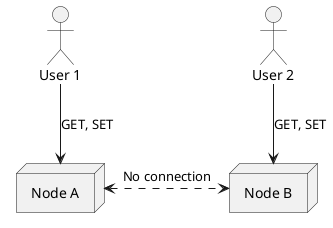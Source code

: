 @startuml

node "Node A" as NodeA
node "Node B" as NodeB

actor "User 1" as User1
actor "User 2" as User2

NodeA <..r..> NodeB : No connection

User1 -d-> NodeA : GET, SET
User2 -d-> NodeB : GET, SET

@enduml

